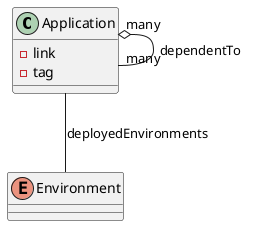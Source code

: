 @startuml

class Application {
- link
- tag
}

enum Environment

Application "many" o-- "many" Application : dependentTo
Application -- Environment : deployedEnvironments





@enduml